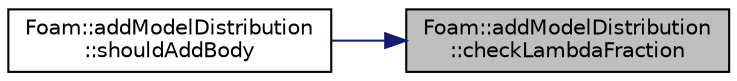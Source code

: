 digraph "Foam::addModelDistribution::checkLambdaFraction"
{
 // LATEX_PDF_SIZE
  edge [fontname="Helvetica",fontsize="10",labelfontname="Helvetica",labelfontsize="10"];
  node [fontname="Helvetica",fontsize="10",shape=record];
  rankdir="RL";
  Node1 [label="Foam::addModelDistribution\l::checkLambdaFraction",height=0.2,width=0.4,color="black", fillcolor="grey75", style="filled", fontcolor="black",tooltip=" "];
  Node1 -> Node2 [dir="back",color="midnightblue",fontsize="10",style="solid",fontname="Helvetica"];
  Node2 [label="Foam::addModelDistribution\l::shouldAddBody",height=0.2,width=0.4,color="black", fillcolor="white", style="filled",URL="$classFoam_1_1addModelDistribution.html#a39ec37efd5d0bafce380c25e9b0f97d1",tooltip=" "];
}
